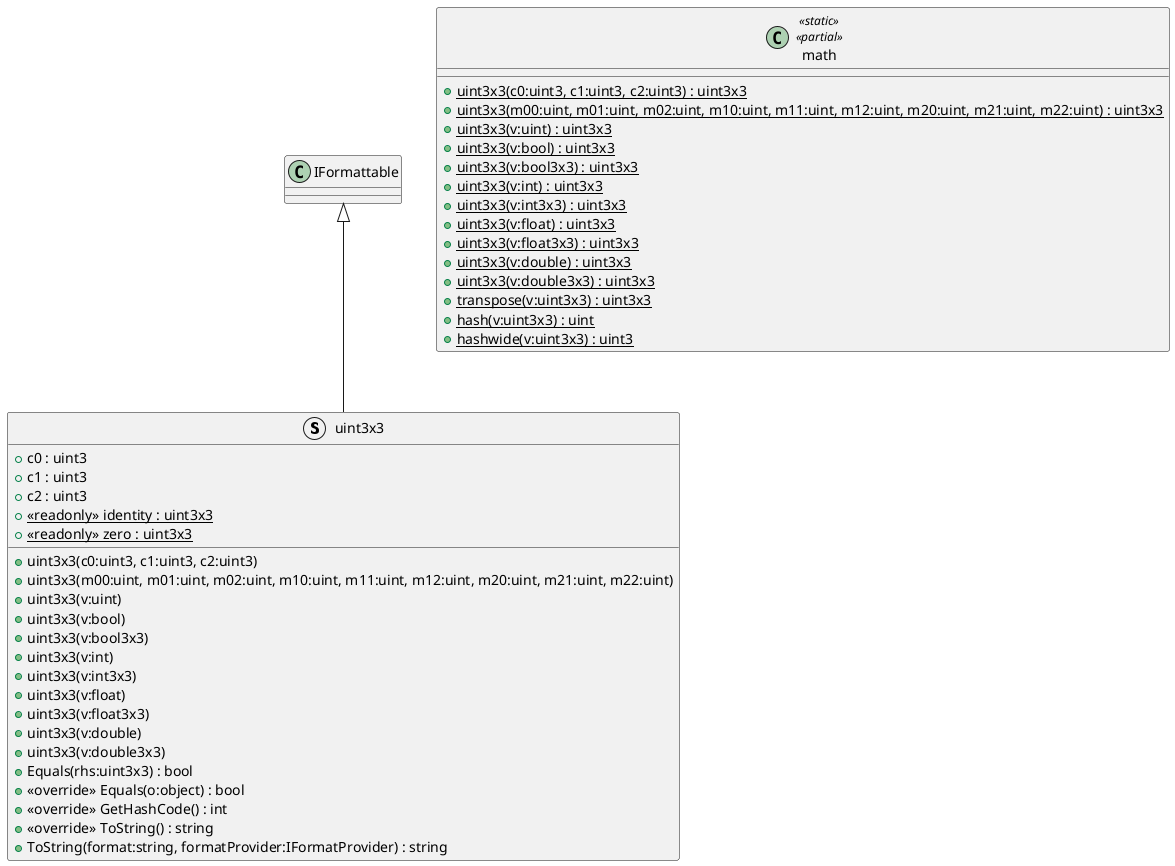 @startuml
struct uint3x3 {
    + c0 : uint3
    + c1 : uint3
    + c2 : uint3
    + {static} <<readonly>> identity : uint3x3
    + {static} <<readonly>> zero : uint3x3
    + uint3x3(c0:uint3, c1:uint3, c2:uint3)
    + uint3x3(m00:uint, m01:uint, m02:uint, m10:uint, m11:uint, m12:uint, m20:uint, m21:uint, m22:uint)
    + uint3x3(v:uint)
    + uint3x3(v:bool)
    + uint3x3(v:bool3x3)
    + uint3x3(v:int)
    + uint3x3(v:int3x3)
    + uint3x3(v:float)
    + uint3x3(v:float3x3)
    + uint3x3(v:double)
    + uint3x3(v:double3x3)
    + Equals(rhs:uint3x3) : bool
    + <<override>> Equals(o:object) : bool
    + <<override>> GetHashCode() : int
    + <<override>> ToString() : string
    + ToString(format:string, formatProvider:IFormatProvider) : string
}
class math <<static>> <<partial>> {
    + {static} uint3x3(c0:uint3, c1:uint3, c2:uint3) : uint3x3
    + {static} uint3x3(m00:uint, m01:uint, m02:uint, m10:uint, m11:uint, m12:uint, m20:uint, m21:uint, m22:uint) : uint3x3
    + {static} uint3x3(v:uint) : uint3x3
    + {static} uint3x3(v:bool) : uint3x3
    + {static} uint3x3(v:bool3x3) : uint3x3
    + {static} uint3x3(v:int) : uint3x3
    + {static} uint3x3(v:int3x3) : uint3x3
    + {static} uint3x3(v:float) : uint3x3
    + {static} uint3x3(v:float3x3) : uint3x3
    + {static} uint3x3(v:double) : uint3x3
    + {static} uint3x3(v:double3x3) : uint3x3
    + {static} transpose(v:uint3x3) : uint3x3
    + {static} hash(v:uint3x3) : uint
    + {static} hashwide(v:uint3x3) : uint3
}
IFormattable <|-- uint3x3
@enduml
